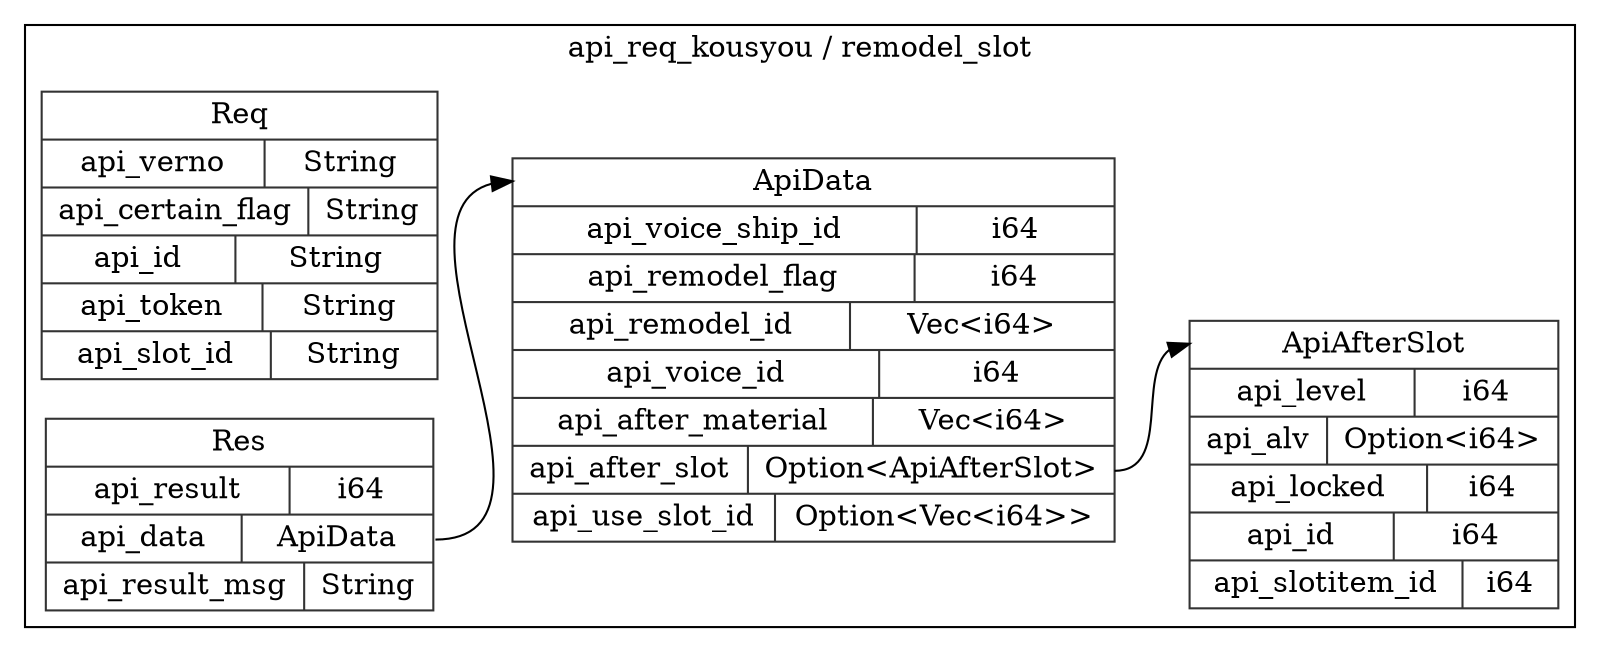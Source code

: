 digraph {
  rankdir=LR;
  subgraph cluster_0 {
    label="api_req_kousyou / remodel_slot";
    node [style="filled", color=white, style="solid", color=gray20];
    api_req_kousyou__remodel_slot__Req [label="<Req> Req  | { api_verno | <api_verno> String } | { api_certain_flag | <api_certain_flag> String } | { api_id | <api_id> String } | { api_token | <api_token> String } | { api_slot_id | <api_slot_id> String }", shape=record];
    api_req_kousyou__remodel_slot__Res [label="<Res> Res  | { api_result | <api_result> i64 } | { api_data | <api_data> ApiData } | { api_result_msg | <api_result_msg> String }", shape=record];
    api_req_kousyou__remodel_slot__ApiData;
    api_req_kousyou__remodel_slot__Res:api_data:e -> api_req_kousyou__remodel_slot__ApiData:ApiData:w;
    api_req_kousyou__remodel_slot__ApiData [label="<ApiData> ApiData  | { api_voice_ship_id | <api_voice_ship_id> i64 } | { api_remodel_flag | <api_remodel_flag> i64 } | { api_remodel_id | <api_remodel_id> Vec\<i64\> } | { api_voice_id | <api_voice_id> i64 } | { api_after_material | <api_after_material> Vec\<i64\> } | { api_after_slot | <api_after_slot> Option\<ApiAfterSlot\> } | { api_use_slot_id | <api_use_slot_id> Option\<Vec\<i64\>\> }", shape=record];
    api_req_kousyou__remodel_slot__ApiAfterSlot;
    api_req_kousyou__remodel_slot__ApiData:api_after_slot:e -> api_req_kousyou__remodel_slot__ApiAfterSlot:ApiAfterSlot:w;
    api_req_kousyou__remodel_slot__ApiAfterSlot [label="<ApiAfterSlot> ApiAfterSlot  | { api_level | <api_level> i64 } | { api_alv | <api_alv> Option\<i64\> } | { api_locked | <api_locked> i64 } | { api_id | <api_id> i64 } | { api_slotitem_id | <api_slotitem_id> i64 }", shape=record];
  }
}
